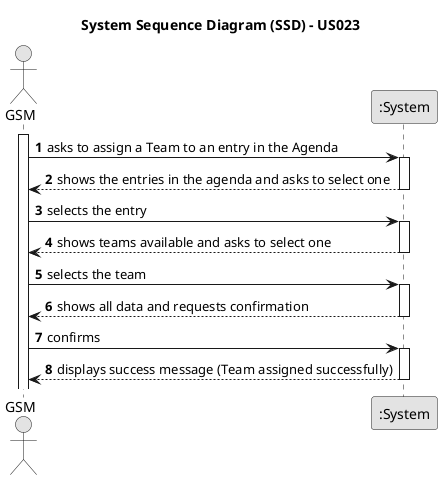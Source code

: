 @startuml
skinparam monochrome true
skinparam packageStyle rectangle
skinparam shadowing false

title System Sequence Diagram (SSD) - US023

autonumber

actor "GSM" as GSM
participant ":System" as System

activate GSM

    GSM -> System : asks to assign a Team to an entry in the Agenda
    activate System

        System --> GSM : shows the entries in the agenda and asks to select one

    deactivate System

    GSM -> System : selects the entry

    activate System

        System --> GSM : shows teams available and asks to select one
    deactivate System

    GSM -> System : selects the team
    activate System

        System --> GSM : shows all data and requests confirmation
    deactivate System

    GSM -> System : confirms
    activate System

        System --> GSM :  displays success message (Team assigned successfully)
    deactivate System

@enduml